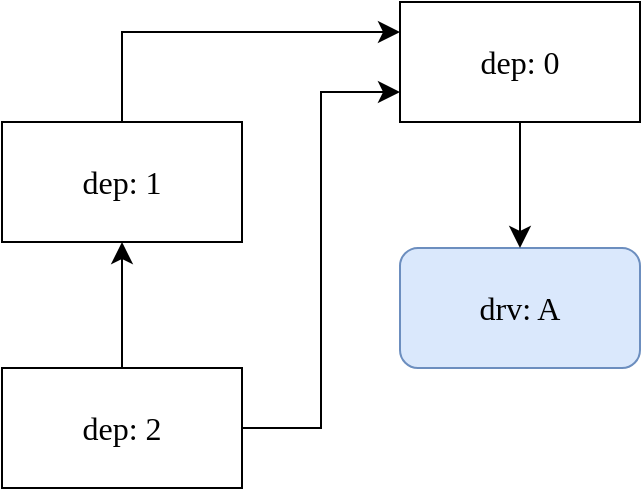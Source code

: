 <mxfile version="22.1.5" type="github">
  <diagram name="Page-1" id="oVryCvC9w7wHQF4StLB2">
    <mxGraphModel dx="1618" dy="751" grid="0" gridSize="10" guides="1" tooltips="1" connect="1" arrows="1" fold="1" page="0" pageScale="1" pageWidth="850" pageHeight="1100" math="0" shadow="0">
      <root>
        <mxCell id="0" />
        <mxCell id="1" parent="0" />
        <mxCell id="mBP6HkRpbQCIY3WwOYIv-1" value="&lt;font data-font-src=&quot;https://fonts.googleapis.com/css?family=Atkinson+Hyperlegible&quot; face=&quot;Atkinson Hyperlegible&quot;&gt;drv: A&lt;/font&gt;" style="rounded=1;whiteSpace=wrap;html=1;fontSize=16;fillColor=#dae8fc;strokeColor=#6c8ebf;" vertex="1" parent="1">
          <mxGeometry x="140" y="174" width="120" height="60" as="geometry" />
        </mxCell>
        <mxCell id="mBP6HkRpbQCIY3WwOYIv-3" value="&lt;font data-font-src=&quot;https://fonts.googleapis.com/css?family=Atkinson+Hyperlegible&quot; face=&quot;Atkinson Hyperlegible&quot;&gt;dep: 0&lt;/font&gt;" style="rounded=0;whiteSpace=wrap;html=1;fontSize=16;" vertex="1" parent="1">
          <mxGeometry x="140" y="51" width="120" height="60" as="geometry" />
        </mxCell>
        <mxCell id="mBP6HkRpbQCIY3WwOYIv-4" value="" style="endArrow=classic;html=1;rounded=0;fontSize=12;startSize=8;endSize=8;exitX=0.5;exitY=1;exitDx=0;exitDy=0;entryX=0.5;entryY=0;entryDx=0;entryDy=0;edgeStyle=orthogonalEdgeStyle;" edge="1" parent="1" source="mBP6HkRpbQCIY3WwOYIv-3" target="mBP6HkRpbQCIY3WwOYIv-1">
          <mxGeometry width="50" height="50" relative="1" as="geometry">
            <mxPoint x="114" y="59" as="sourcePoint" />
            <mxPoint x="225" y="175" as="targetPoint" />
          </mxGeometry>
        </mxCell>
        <mxCell id="mBP6HkRpbQCIY3WwOYIv-5" value="&lt;font data-font-src=&quot;https://fonts.googleapis.com/css?family=Atkinson+Hyperlegible&quot; face=&quot;Atkinson Hyperlegible&quot;&gt;dep: 1&lt;/font&gt;" style="rounded=0;whiteSpace=wrap;html=1;fontSize=16;" vertex="1" parent="1">
          <mxGeometry x="-59" y="111" width="120" height="60" as="geometry" />
        </mxCell>
        <mxCell id="mBP6HkRpbQCIY3WwOYIv-11" value="" style="endArrow=classic;html=1;rounded=0;fontSize=12;startSize=8;endSize=8;exitX=0.5;exitY=0;exitDx=0;exitDy=0;entryX=0;entryY=0.25;entryDx=0;entryDy=0;edgeStyle=orthogonalEdgeStyle;elbow=vertical;" edge="1" parent="1" source="mBP6HkRpbQCIY3WwOYIv-5" target="mBP6HkRpbQCIY3WwOYIv-3">
          <mxGeometry width="50" height="50" relative="1" as="geometry">
            <mxPoint x="-8" y="85" as="sourcePoint" />
            <mxPoint x="42" y="35" as="targetPoint" />
          </mxGeometry>
        </mxCell>
        <mxCell id="mBP6HkRpbQCIY3WwOYIv-12" style="edgeStyle=none;curved=1;rounded=0;orthogonalLoop=1;jettySize=auto;html=1;exitX=0.75;exitY=0;exitDx=0;exitDy=0;fontSize=12;startSize=8;endSize=8;" edge="1" parent="1" source="mBP6HkRpbQCIY3WwOYIv-1" target="mBP6HkRpbQCIY3WwOYIv-1">
          <mxGeometry relative="1" as="geometry" />
        </mxCell>
        <mxCell id="mBP6HkRpbQCIY3WwOYIv-13" value="&lt;div&gt;&lt;font data-font-src=&quot;https://fonts.googleapis.com/css?family=Atkinson+Hyperlegible&quot; face=&quot;Atkinson Hyperlegible&quot;&gt;dep: 2&lt;/font&gt;&lt;/div&gt;" style="rounded=0;whiteSpace=wrap;html=1;fontSize=16;" vertex="1" parent="1">
          <mxGeometry x="-59" y="234" width="120" height="60" as="geometry" />
        </mxCell>
        <mxCell id="mBP6HkRpbQCIY3WwOYIv-14" value="" style="endArrow=classic;html=1;rounded=0;fontSize=12;startSize=8;endSize=8;entryX=0.5;entryY=1;entryDx=0;entryDy=0;exitX=0.5;exitY=0;exitDx=0;exitDy=0;edgeStyle=orthogonalEdgeStyle;" edge="1" parent="1" source="mBP6HkRpbQCIY3WwOYIv-13" target="mBP6HkRpbQCIY3WwOYIv-5">
          <mxGeometry width="50" height="50" relative="1" as="geometry">
            <mxPoint x="6" y="241" as="sourcePoint" />
            <mxPoint x="56" y="191" as="targetPoint" />
          </mxGeometry>
        </mxCell>
        <mxCell id="mBP6HkRpbQCIY3WwOYIv-15" style="edgeStyle=none;curved=1;rounded=0;orthogonalLoop=1;jettySize=auto;html=1;entryX=0.5;entryY=0;entryDx=0;entryDy=0;fontSize=12;startSize=8;endSize=8;" edge="1" parent="1" source="mBP6HkRpbQCIY3WwOYIv-13" target="mBP6HkRpbQCIY3WwOYIv-13">
          <mxGeometry relative="1" as="geometry" />
        </mxCell>
        <mxCell id="mBP6HkRpbQCIY3WwOYIv-18" value="" style="edgeStyle=elbowEdgeStyle;elbow=horizontal;endArrow=classic;html=1;curved=0;rounded=0;endSize=8;startSize=8;fontSize=12;exitX=1;exitY=0.5;exitDx=0;exitDy=0;entryX=0;entryY=0.75;entryDx=0;entryDy=0;" edge="1" parent="1" source="mBP6HkRpbQCIY3WwOYIv-13" target="mBP6HkRpbQCIY3WwOYIv-3">
          <mxGeometry width="50" height="50" relative="1" as="geometry">
            <mxPoint x="81" y="245" as="sourcePoint" />
            <mxPoint x="131" y="195" as="targetPoint" />
          </mxGeometry>
        </mxCell>
      </root>
    </mxGraphModel>
  </diagram>
</mxfile>
